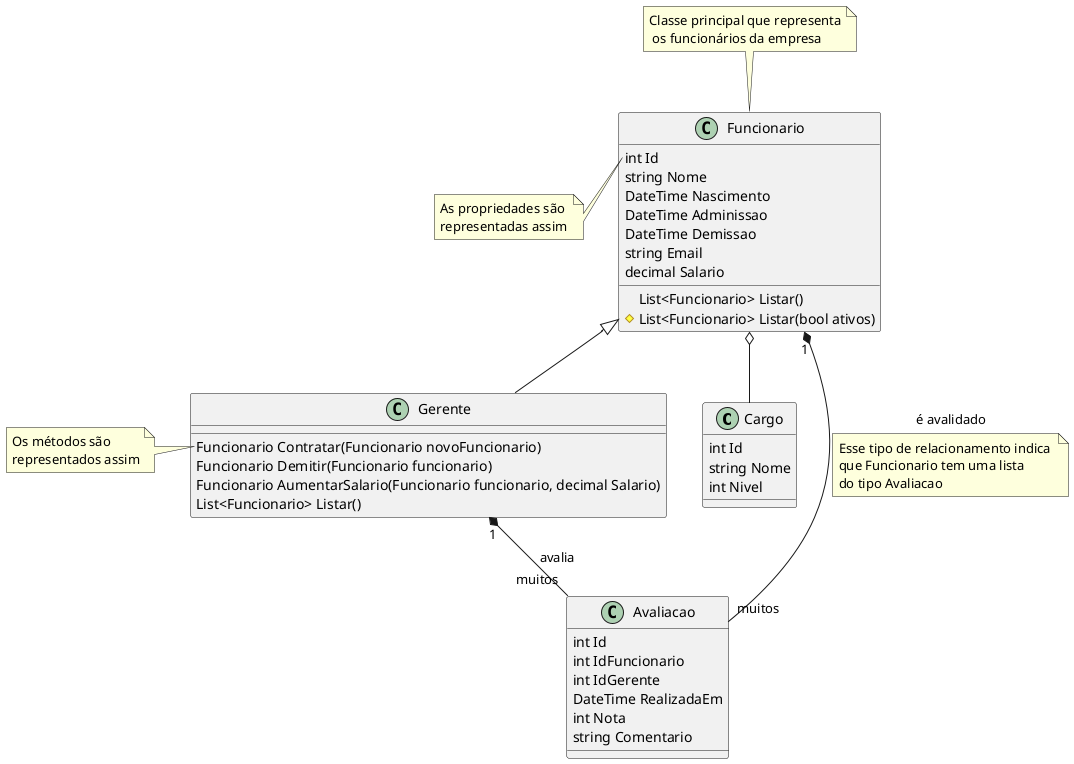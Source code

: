 @startuml
class Cargo {
    int Id
    string Nome
    int Nivel
}

class Funcionario {
    int Id
    string Nome
    DateTime Nascimento
    DateTime Adminissao
    DateTime Demissao
    string Email
    decimal Salario
    List<Funcionario> Listar()
    #List<Funcionario> Listar(bool ativos)
}

class Avaliacao {
    int Id
    int IdFuncionario
    int IdGerente
    DateTime RealizadaEm
    int Nota
    string Comentario
}

class Gerente {
    Funcionario Contratar(Funcionario novoFuncionario)
    Funcionario Demitir(Funcionario funcionario)
    Funcionario AumentarSalario(Funcionario funcionario, decimal Salario)
    List<Funcionario> Listar()
}

Funcionario <|-- Gerente
Funcionario o-- Cargo
Funcionario "1" *-- "muitos" Avaliacao : é avalidado
note bottom on link : Esse tipo de relacionamento indica \nque Funcionario tem uma lista \ndo tipo Avaliacao

Gerente "1" *-- "muitos" Avaliacao : avalia

note top of Funcionario : Classe principal que representa\n os funcionários da empresa
note left of Funcionario::Id
    As propriedades são 
    representadas assim
end note
note left of Gerente::Contratar
    Os métodos são 
    representados assim
end note
@enduml
